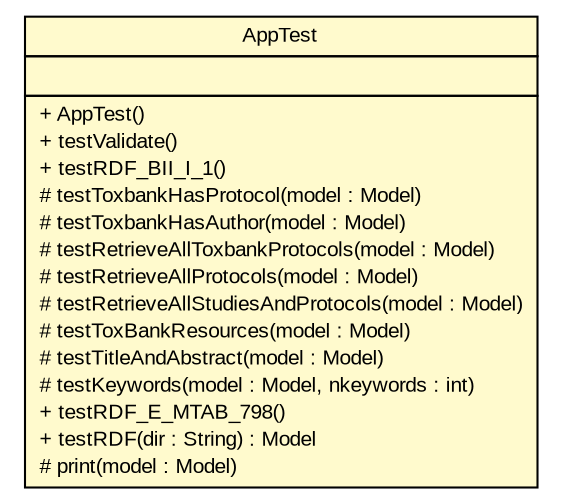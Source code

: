 #!/usr/local/bin/dot
#
# Class diagram 
# Generated by UmlGraph version 4.6 (http://www.spinellis.gr/sw/umlgraph)
#

digraph G {
	edge [fontname="arial",fontsize=10,labelfontname="arial",labelfontsize=10];
	node [fontname="arial",fontsize=10,shape=plaintext];
	// org.isa2rdf.cli.AppTest
	c7 [label=<<table border="0" cellborder="1" cellspacing="0" cellpadding="2" port="p" bgcolor="lemonChiffon" href="./AppTest.html">
		<tr><td><table border="0" cellspacing="0" cellpadding="1">
			<tr><td> AppTest </td></tr>
		</table></td></tr>
		<tr><td><table border="0" cellspacing="0" cellpadding="1">
			<tr><td align="left">  </td></tr>
		</table></td></tr>
		<tr><td><table border="0" cellspacing="0" cellpadding="1">
			<tr><td align="left"> + AppTest() </td></tr>
			<tr><td align="left"> + testValidate() </td></tr>
			<tr><td align="left"> + testRDF_BII_I_1() </td></tr>
			<tr><td align="left"> # testToxbankHasProtocol(model : Model) </td></tr>
			<tr><td align="left"> # testToxbankHasAuthor(model : Model) </td></tr>
			<tr><td align="left"> # testRetrieveAllToxbankProtocols(model : Model) </td></tr>
			<tr><td align="left"> # testRetrieveAllProtocols(model : Model) </td></tr>
			<tr><td align="left"> # testRetrieveAllStudiesAndProtocols(model : Model) </td></tr>
			<tr><td align="left"> # testToxBankResources(model : Model) </td></tr>
			<tr><td align="left"> # testTitleAndAbstract(model : Model) </td></tr>
			<tr><td align="left"> # testKeywords(model : Model, nkeywords : int) </td></tr>
			<tr><td align="left"> + testRDF_E_MTAB_798() </td></tr>
			<tr><td align="left"> + testRDF(dir : String) : Model </td></tr>
			<tr><td align="left"> # print(model : Model) </td></tr>
		</table></td></tr>
		</table>>, fontname="arial", fontcolor="black", fontsize=10.0];
}

